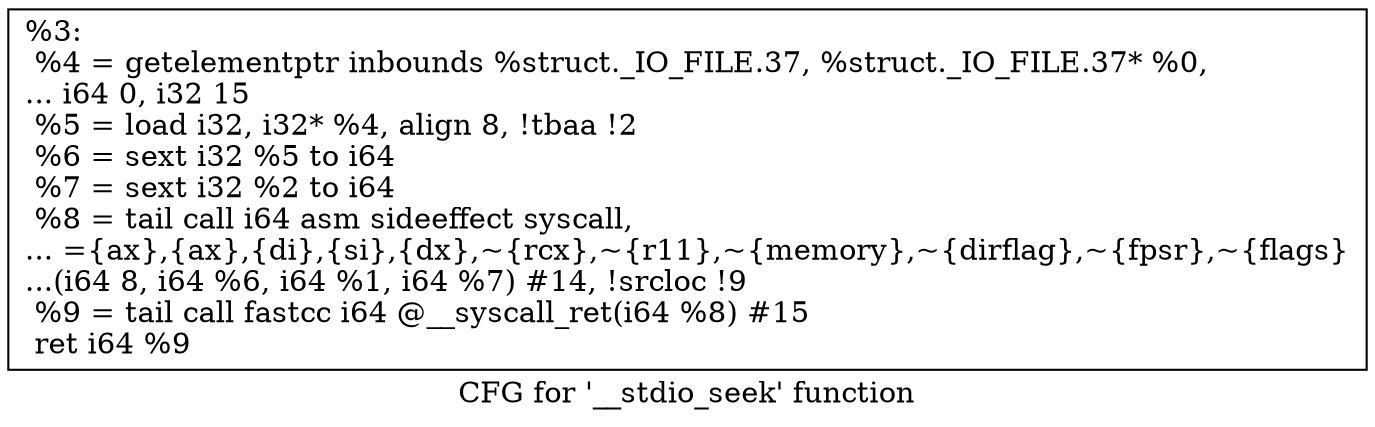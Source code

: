 digraph "CFG for '__stdio_seek' function" {
	label="CFG for '__stdio_seek' function";

	Node0x16c5980 [shape=record,label="{%3:\l  %4 = getelementptr inbounds %struct._IO_FILE.37, %struct._IO_FILE.37* %0,\l... i64 0, i32 15\l  %5 = load i32, i32* %4, align 8, !tbaa !2\l  %6 = sext i32 %5 to i64\l  %7 = sext i32 %2 to i64\l  %8 = tail call i64 asm sideeffect syscall,\l... =\{ax\},\{ax\},\{di\},\{si\},\{dx\},~\{rcx\},~\{r11\},~\{memory\},~\{dirflag\},~\{fpsr\},~\{flags\}\l...(i64 8, i64 %6, i64 %1, i64 %7) #14, !srcloc !9\l  %9 = tail call fastcc i64 @__syscall_ret(i64 %8) #15\l  ret i64 %9\l}"];
}
